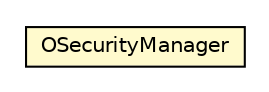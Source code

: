 #!/usr/local/bin/dot
#
# Class diagram 
# Generated by UMLGraph version R5_6-24-gf6e263 (http://www.umlgraph.org/)
#

digraph G {
	edge [fontname="Helvetica",fontsize=10,labelfontname="Helvetica",labelfontsize=10];
	node [fontname="Helvetica",fontsize=10,shape=plaintext];
	nodesep=0.25;
	ranksep=0.5;
	// com.orientechnologies.orient.core.security.OSecurityManager
	c3622505 [label=<<table title="com.orientechnologies.orient.core.security.OSecurityManager" border="0" cellborder="1" cellspacing="0" cellpadding="2" port="p" bgcolor="lemonChiffon" href="./OSecurityManager.html">
		<tr><td><table border="0" cellspacing="0" cellpadding="1">
<tr><td align="center" balign="center"> OSecurityManager </td></tr>
		</table></td></tr>
		</table>>, URL="./OSecurityManager.html", fontname="Helvetica", fontcolor="black", fontsize=10.0];
}

